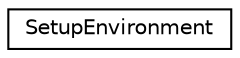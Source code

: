digraph "类继承关系图"
{
  edge [fontname="Helvetica",fontsize="10",labelfontname="Helvetica",labelfontsize="10"];
  node [fontname="Helvetica",fontsize="10",shape=record];
  rankdir="LR";
  Node0 [label="SetupEnvironment",height=0.2,width=0.4,color="black", fillcolor="white", style="filled",URL="$class_setup_environment.html"];
}
